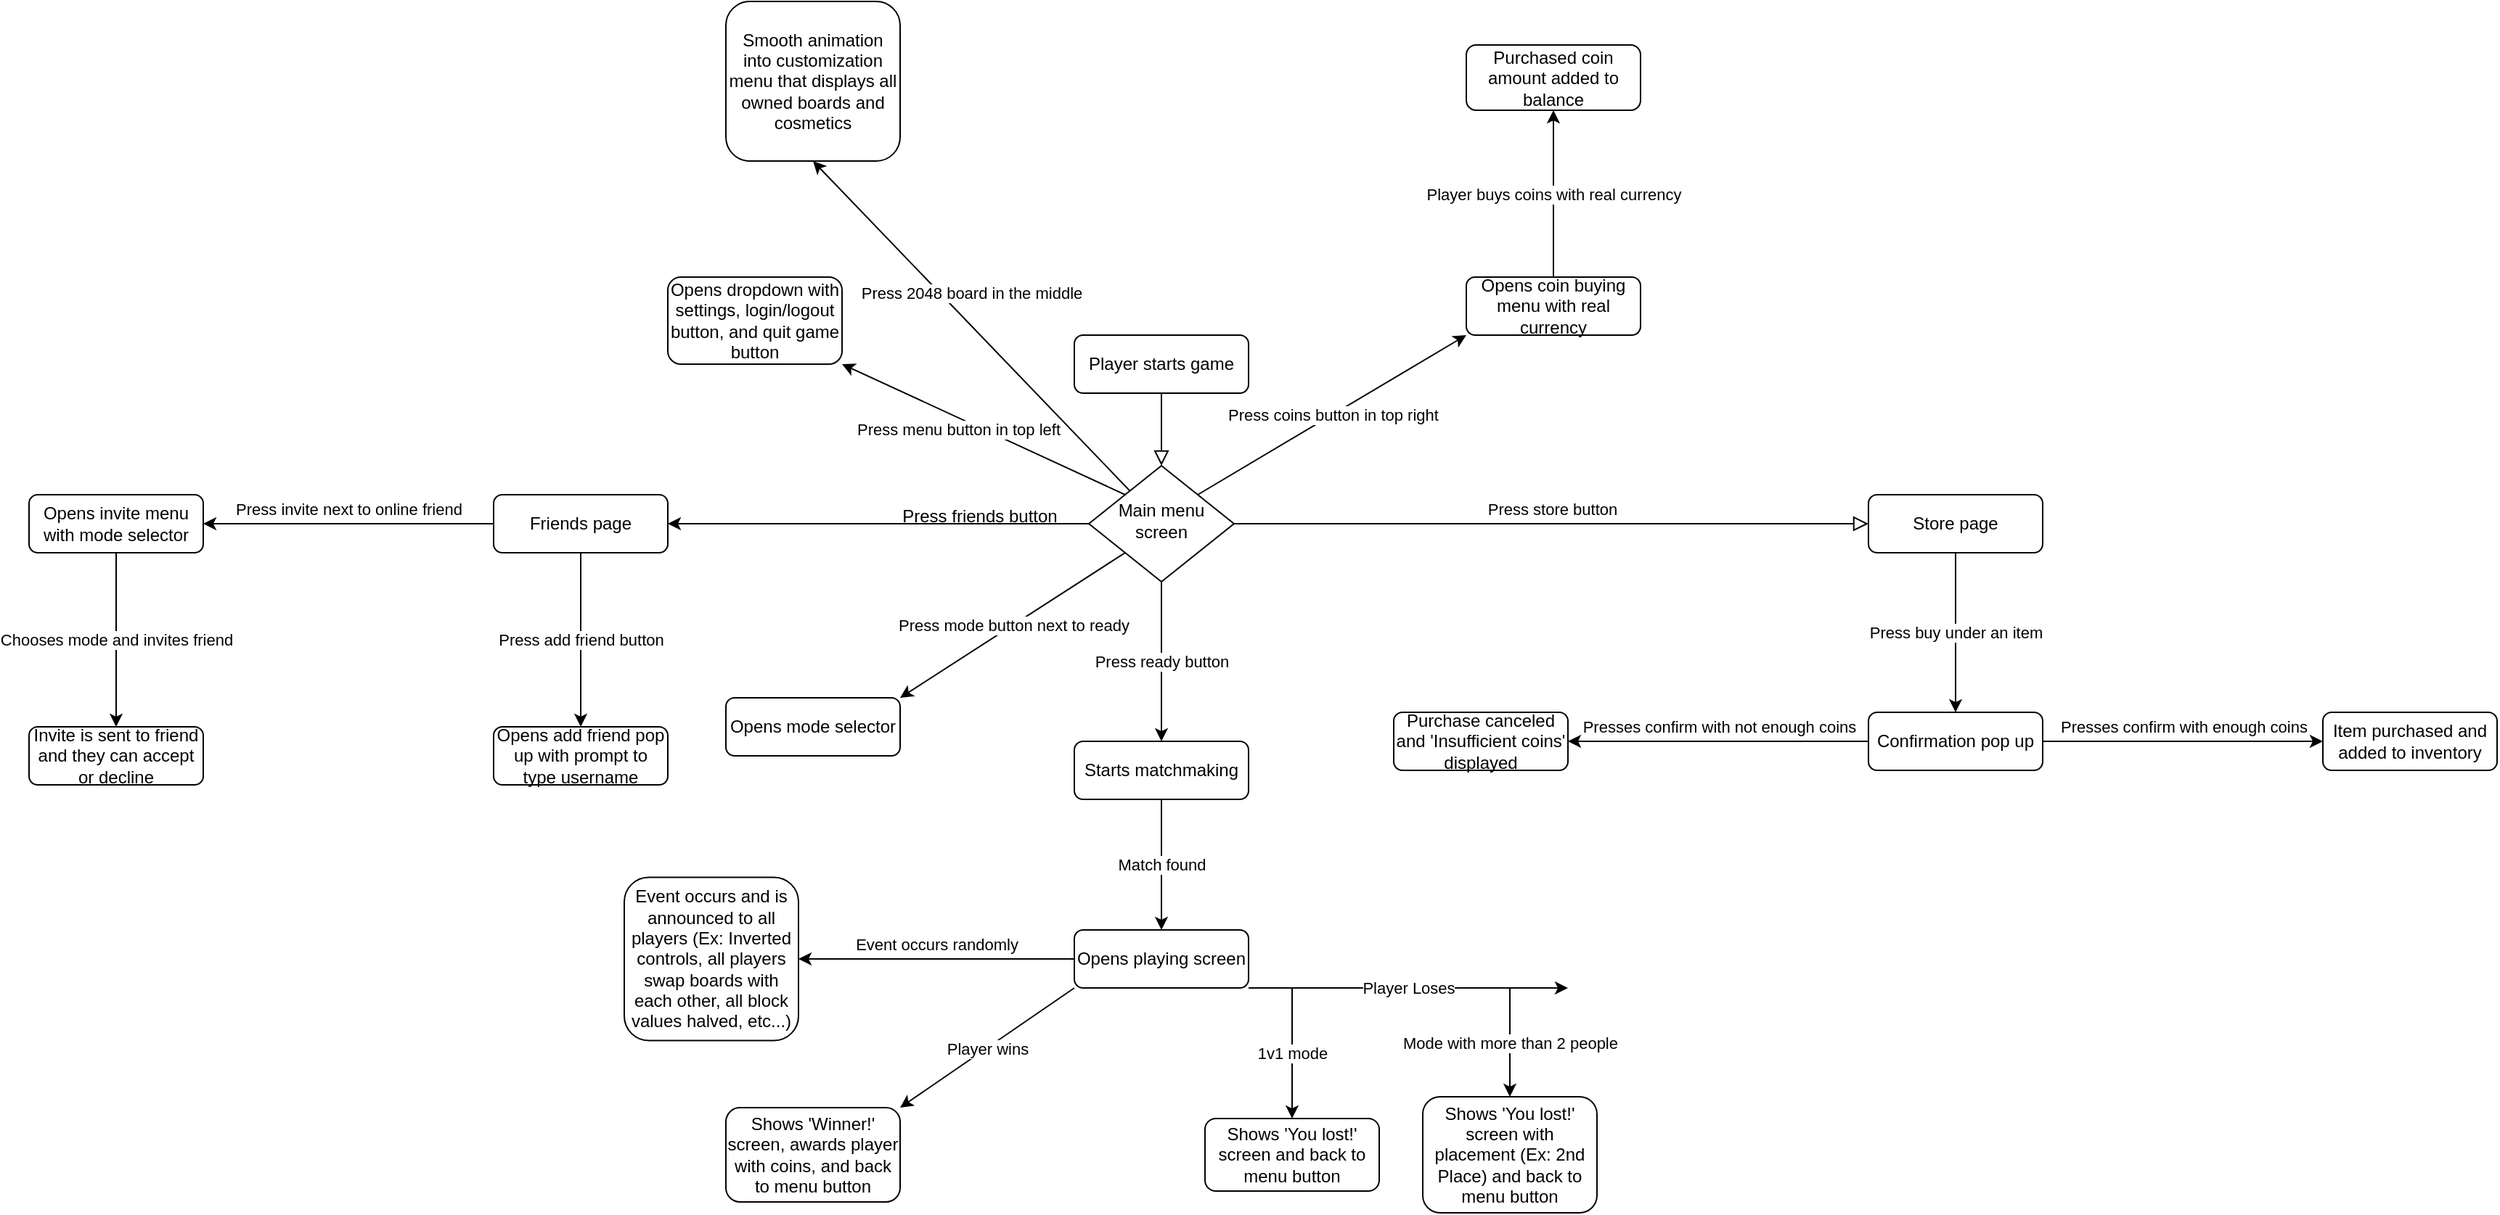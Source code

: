 <mxfile version="24.8.6">
  <diagram id="C5RBs43oDa-KdzZeNtuy" name="Page-1">
    <mxGraphModel dx="2261" dy="1941" grid="1" gridSize="10" guides="1" tooltips="1" connect="1" arrows="1" fold="1" page="1" pageScale="1" pageWidth="827" pageHeight="1169" math="0" shadow="0">
      <root>
        <mxCell id="WIyWlLk6GJQsqaUBKTNV-0" />
        <mxCell id="WIyWlLk6GJQsqaUBKTNV-1" parent="WIyWlLk6GJQsqaUBKTNV-0" />
        <mxCell id="WIyWlLk6GJQsqaUBKTNV-2" value="" style="rounded=0;html=1;jettySize=auto;orthogonalLoop=1;fontSize=11;endArrow=block;endFill=0;endSize=8;strokeWidth=1;shadow=0;labelBackgroundColor=none;edgeStyle=orthogonalEdgeStyle;" parent="WIyWlLk6GJQsqaUBKTNV-1" source="WIyWlLk6GJQsqaUBKTNV-3" target="WIyWlLk6GJQsqaUBKTNV-6" edge="1">
          <mxGeometry relative="1" as="geometry" />
        </mxCell>
        <mxCell id="WIyWlLk6GJQsqaUBKTNV-3" value="Player starts game" style="rounded=1;whiteSpace=wrap;html=1;fontSize=12;glass=0;strokeWidth=1;shadow=0;" parent="WIyWlLk6GJQsqaUBKTNV-1" vertex="1">
          <mxGeometry x="160" y="80" width="120" height="40" as="geometry" />
        </mxCell>
        <mxCell id="WIyWlLk6GJQsqaUBKTNV-5" value="Press store button" style="edgeStyle=orthogonalEdgeStyle;rounded=0;html=1;jettySize=auto;orthogonalLoop=1;fontSize=11;endArrow=block;endFill=0;endSize=8;strokeWidth=1;shadow=0;labelBackgroundColor=none;" parent="WIyWlLk6GJQsqaUBKTNV-1" source="WIyWlLk6GJQsqaUBKTNV-6" target="WIyWlLk6GJQsqaUBKTNV-7" edge="1">
          <mxGeometry y="10" relative="1" as="geometry">
            <mxPoint as="offset" />
          </mxGeometry>
        </mxCell>
        <mxCell id="TIEl4N58fSfIPEQDUaly-12" style="edgeStyle=orthogonalEdgeStyle;rounded=0;orthogonalLoop=1;jettySize=auto;html=1;exitX=0;exitY=0.5;exitDx=0;exitDy=0;labelPosition=center;verticalLabelPosition=middle;align=center;verticalAlign=middle;" edge="1" parent="WIyWlLk6GJQsqaUBKTNV-1" source="WIyWlLk6GJQsqaUBKTNV-6" target="TIEl4N58fSfIPEQDUaly-1">
          <mxGeometry relative="1" as="geometry" />
        </mxCell>
        <mxCell id="WIyWlLk6GJQsqaUBKTNV-6" value="Main menu screen" style="rhombus;whiteSpace=wrap;html=1;shadow=0;fontFamily=Helvetica;fontSize=12;align=center;strokeWidth=1;spacing=6;spacingTop=-4;" parent="WIyWlLk6GJQsqaUBKTNV-1" vertex="1">
          <mxGeometry x="170" y="170" width="100" height="80" as="geometry" />
        </mxCell>
        <mxCell id="WIyWlLk6GJQsqaUBKTNV-7" value="Store page" style="rounded=1;whiteSpace=wrap;html=1;fontSize=12;glass=0;strokeWidth=1;shadow=0;" parent="WIyWlLk6GJQsqaUBKTNV-1" vertex="1">
          <mxGeometry x="707" y="190" width="120" height="40" as="geometry" />
        </mxCell>
        <mxCell id="WIyWlLk6GJQsqaUBKTNV-12" value="Starts matchmaking" style="rounded=1;whiteSpace=wrap;html=1;fontSize=12;glass=0;strokeWidth=1;shadow=0;" parent="WIyWlLk6GJQsqaUBKTNV-1" vertex="1">
          <mxGeometry x="160" y="360" width="120" height="40" as="geometry" />
        </mxCell>
        <mxCell id="TIEl4N58fSfIPEQDUaly-1" value="Friends page" style="rounded=1;whiteSpace=wrap;html=1;" vertex="1" parent="WIyWlLk6GJQsqaUBKTNV-1">
          <mxGeometry x="-240" y="190" width="120" height="40" as="geometry" />
        </mxCell>
        <mxCell id="TIEl4N58fSfIPEQDUaly-13" value="Press friends button" style="text;strokeColor=none;align=center;fillColor=none;html=1;verticalAlign=middle;whiteSpace=wrap;rounded=0;" vertex="1" parent="WIyWlLk6GJQsqaUBKTNV-1">
          <mxGeometry x="40" y="190" width="110" height="30" as="geometry" />
        </mxCell>
        <mxCell id="TIEl4N58fSfIPEQDUaly-14" value="" style="endArrow=classic;html=1;rounded=0;entryX=0.5;entryY=0;entryDx=0;entryDy=0;exitX=0.5;exitY=1;exitDx=0;exitDy=0;" edge="1" parent="WIyWlLk6GJQsqaUBKTNV-1" source="WIyWlLk6GJQsqaUBKTNV-6" target="WIyWlLk6GJQsqaUBKTNV-12">
          <mxGeometry relative="1" as="geometry">
            <mxPoint x="230" y="290" as="sourcePoint" />
            <mxPoint x="330" y="290" as="targetPoint" />
          </mxGeometry>
        </mxCell>
        <mxCell id="TIEl4N58fSfIPEQDUaly-15" value="Press ready button" style="edgeLabel;resizable=0;html=1;;align=center;verticalAlign=middle;" connectable="0" vertex="1" parent="TIEl4N58fSfIPEQDUaly-14">
          <mxGeometry relative="1" as="geometry" />
        </mxCell>
        <mxCell id="TIEl4N58fSfIPEQDUaly-21" value="" style="endArrow=classic;html=1;rounded=0;exitX=0.5;exitY=1;exitDx=0;exitDy=0;entryX=0.5;entryY=0;entryDx=0;entryDy=0;" edge="1" parent="WIyWlLk6GJQsqaUBKTNV-1" source="WIyWlLk6GJQsqaUBKTNV-12" target="TIEl4N58fSfIPEQDUaly-23">
          <mxGeometry relative="1" as="geometry">
            <mxPoint x="185" y="390" as="sourcePoint" />
            <mxPoint x="220" y="500" as="targetPoint" />
          </mxGeometry>
        </mxCell>
        <mxCell id="TIEl4N58fSfIPEQDUaly-22" value="Match found" style="edgeLabel;resizable=0;html=1;;align=center;verticalAlign=middle;" connectable="0" vertex="1" parent="TIEl4N58fSfIPEQDUaly-21">
          <mxGeometry relative="1" as="geometry" />
        </mxCell>
        <mxCell id="TIEl4N58fSfIPEQDUaly-23" value="Opens playing screen" style="rounded=1;whiteSpace=wrap;html=1;" vertex="1" parent="WIyWlLk6GJQsqaUBKTNV-1">
          <mxGeometry x="160" y="490" width="120" height="40" as="geometry" />
        </mxCell>
        <mxCell id="TIEl4N58fSfIPEQDUaly-24" value="Opens mode selector" style="rounded=1;whiteSpace=wrap;html=1;fontSize=12;glass=0;strokeWidth=1;shadow=0;" vertex="1" parent="WIyWlLk6GJQsqaUBKTNV-1">
          <mxGeometry x="-80" y="330" width="120" height="40" as="geometry" />
        </mxCell>
        <mxCell id="TIEl4N58fSfIPEQDUaly-25" value="" style="endArrow=classic;html=1;rounded=0;exitX=0;exitY=1;exitDx=0;exitDy=0;entryX=1;entryY=0;entryDx=0;entryDy=0;" edge="1" parent="WIyWlLk6GJQsqaUBKTNV-1" source="WIyWlLk6GJQsqaUBKTNV-6" target="TIEl4N58fSfIPEQDUaly-24">
          <mxGeometry relative="1" as="geometry">
            <mxPoint x="45" y="270" as="sourcePoint" />
            <mxPoint x="145" y="270" as="targetPoint" />
          </mxGeometry>
        </mxCell>
        <mxCell id="TIEl4N58fSfIPEQDUaly-26" value="Press mode button next to ready" style="edgeLabel;resizable=0;html=1;;align=center;verticalAlign=middle;" connectable="0" vertex="1" parent="TIEl4N58fSfIPEQDUaly-25">
          <mxGeometry relative="1" as="geometry" />
        </mxCell>
        <mxCell id="TIEl4N58fSfIPEQDUaly-27" value="Shows &#39;You lost!&#39; screen and back to menu button" style="rounded=1;whiteSpace=wrap;html=1;" vertex="1" parent="WIyWlLk6GJQsqaUBKTNV-1">
          <mxGeometry x="250" y="620" width="120" height="50" as="geometry" />
        </mxCell>
        <mxCell id="TIEl4N58fSfIPEQDUaly-28" value="Shows &#39;Winner!&#39; screen, awards player with coins, and back to menu button" style="rounded=1;whiteSpace=wrap;html=1;" vertex="1" parent="WIyWlLk6GJQsqaUBKTNV-1">
          <mxGeometry x="-80" y="612.5" width="120" height="65" as="geometry" />
        </mxCell>
        <mxCell id="TIEl4N58fSfIPEQDUaly-29" value="" style="endArrow=classic;html=1;rounded=0;exitX=0;exitY=1;exitDx=0;exitDy=0;entryX=1;entryY=0;entryDx=0;entryDy=0;" edge="1" parent="WIyWlLk6GJQsqaUBKTNV-1" source="TIEl4N58fSfIPEQDUaly-23" target="TIEl4N58fSfIPEQDUaly-28">
          <mxGeometry relative="1" as="geometry">
            <mxPoint x="120" y="565" as="sourcePoint" />
            <mxPoint x="220" y="565" as="targetPoint" />
          </mxGeometry>
        </mxCell>
        <mxCell id="TIEl4N58fSfIPEQDUaly-30" value="Player wins" style="edgeLabel;resizable=0;html=1;;align=center;verticalAlign=middle;" connectable="0" vertex="1" parent="TIEl4N58fSfIPEQDUaly-29">
          <mxGeometry relative="1" as="geometry" />
        </mxCell>
        <mxCell id="TIEl4N58fSfIPEQDUaly-31" value="" style="endArrow=classic;html=1;rounded=0;exitX=1;exitY=1;exitDx=0;exitDy=0;" edge="1" parent="WIyWlLk6GJQsqaUBKTNV-1" source="TIEl4N58fSfIPEQDUaly-23">
          <mxGeometry relative="1" as="geometry">
            <mxPoint x="314" y="530" as="sourcePoint" />
            <mxPoint x="500" y="530" as="targetPoint" />
          </mxGeometry>
        </mxCell>
        <mxCell id="TIEl4N58fSfIPEQDUaly-32" value="Player Loses" style="edgeLabel;resizable=0;html=1;;align=center;verticalAlign=middle;" connectable="0" vertex="1" parent="TIEl4N58fSfIPEQDUaly-31">
          <mxGeometry relative="1" as="geometry" />
        </mxCell>
        <mxCell id="TIEl4N58fSfIPEQDUaly-33" value="Opens dropdown with settings, login/logout button, and quit game button" style="rounded=1;whiteSpace=wrap;html=1;" vertex="1" parent="WIyWlLk6GJQsqaUBKTNV-1">
          <mxGeometry x="-120" y="40" width="120" height="60" as="geometry" />
        </mxCell>
        <mxCell id="TIEl4N58fSfIPEQDUaly-34" value="" style="endArrow=classic;html=1;rounded=0;exitX=0;exitY=0;exitDx=0;exitDy=0;entryX=1;entryY=1;entryDx=0;entryDy=0;" edge="1" parent="WIyWlLk6GJQsqaUBKTNV-1" source="WIyWlLk6GJQsqaUBKTNV-6" target="TIEl4N58fSfIPEQDUaly-33">
          <mxGeometry relative="1" as="geometry">
            <mxPoint x="90" y="150" as="sourcePoint" />
            <mxPoint x="190" y="150" as="targetPoint" />
          </mxGeometry>
        </mxCell>
        <mxCell id="TIEl4N58fSfIPEQDUaly-35" value="Press menu button in top left" style="edgeLabel;resizable=0;html=1;;align=center;verticalAlign=middle;" connectable="0" vertex="1" parent="TIEl4N58fSfIPEQDUaly-34">
          <mxGeometry relative="1" as="geometry">
            <mxPoint x="-18" as="offset" />
          </mxGeometry>
        </mxCell>
        <mxCell id="TIEl4N58fSfIPEQDUaly-37" value="Opens coin buying menu with real currency" style="rounded=1;whiteSpace=wrap;html=1;" vertex="1" parent="WIyWlLk6GJQsqaUBKTNV-1">
          <mxGeometry x="430" y="40" width="120" height="40" as="geometry" />
        </mxCell>
        <mxCell id="TIEl4N58fSfIPEQDUaly-38" value="" style="endArrow=classic;html=1;rounded=0;exitX=1;exitY=0;exitDx=0;exitDy=0;entryX=0;entryY=1;entryDx=0;entryDy=0;" edge="1" parent="WIyWlLk6GJQsqaUBKTNV-1" source="WIyWlLk6GJQsqaUBKTNV-6" target="TIEl4N58fSfIPEQDUaly-37">
          <mxGeometry relative="1" as="geometry">
            <mxPoint x="300" y="150" as="sourcePoint" />
            <mxPoint x="400" y="150" as="targetPoint" />
          </mxGeometry>
        </mxCell>
        <mxCell id="TIEl4N58fSfIPEQDUaly-39" value="Press coins button in top right" style="edgeLabel;resizable=0;html=1;;align=center;verticalAlign=middle;" connectable="0" vertex="1" parent="TIEl4N58fSfIPEQDUaly-38">
          <mxGeometry relative="1" as="geometry" />
        </mxCell>
        <mxCell id="TIEl4N58fSfIPEQDUaly-40" value="Confirmation pop up" style="rounded=1;whiteSpace=wrap;html=1;fontSize=12;glass=0;strokeWidth=1;shadow=0;" vertex="1" parent="WIyWlLk6GJQsqaUBKTNV-1">
          <mxGeometry x="707" y="340" width="120" height="40" as="geometry" />
        </mxCell>
        <mxCell id="TIEl4N58fSfIPEQDUaly-41" value="" style="endArrow=classic;html=1;rounded=0;exitX=0.5;exitY=1;exitDx=0;exitDy=0;entryX=0.5;entryY=0;entryDx=0;entryDy=0;" edge="1" parent="WIyWlLk6GJQsqaUBKTNV-1" source="WIyWlLk6GJQsqaUBKTNV-7" target="TIEl4N58fSfIPEQDUaly-40">
          <mxGeometry relative="1" as="geometry">
            <mxPoint x="520" y="290" as="sourcePoint" />
            <mxPoint x="520" y="330" as="targetPoint" />
          </mxGeometry>
        </mxCell>
        <mxCell id="TIEl4N58fSfIPEQDUaly-42" value="Press buy under an item" style="edgeLabel;resizable=0;html=1;;align=center;verticalAlign=middle;" connectable="0" vertex="1" parent="TIEl4N58fSfIPEQDUaly-41">
          <mxGeometry relative="1" as="geometry" />
        </mxCell>
        <mxCell id="TIEl4N58fSfIPEQDUaly-43" value="" style="endArrow=classic;html=1;rounded=0;exitX=1;exitY=0.5;exitDx=0;exitDy=0;entryX=0;entryY=0.5;entryDx=0;entryDy=0;" edge="1" parent="WIyWlLk6GJQsqaUBKTNV-1" source="TIEl4N58fSfIPEQDUaly-40" target="TIEl4N58fSfIPEQDUaly-45">
          <mxGeometry relative="1" as="geometry">
            <mxPoint x="630" y="359.5" as="sourcePoint" />
            <mxPoint x="860" y="360" as="targetPoint" />
          </mxGeometry>
        </mxCell>
        <mxCell id="TIEl4N58fSfIPEQDUaly-44" value="Presses confirm with enough coins" style="edgeLabel;resizable=0;html=1;;align=center;verticalAlign=middle;" connectable="0" vertex="1" parent="TIEl4N58fSfIPEQDUaly-43">
          <mxGeometry relative="1" as="geometry">
            <mxPoint y="-10" as="offset" />
          </mxGeometry>
        </mxCell>
        <mxCell id="TIEl4N58fSfIPEQDUaly-45" value="Item purchased and added to inventory" style="rounded=1;whiteSpace=wrap;html=1;fontSize=12;glass=0;strokeWidth=1;shadow=0;" vertex="1" parent="WIyWlLk6GJQsqaUBKTNV-1">
          <mxGeometry x="1020" y="340" width="120" height="40" as="geometry" />
        </mxCell>
        <mxCell id="TIEl4N58fSfIPEQDUaly-46" value="Purchase canceled and &#39;Insufficient coins&#39; displayed" style="rounded=1;whiteSpace=wrap;html=1;fontSize=12;glass=0;strokeWidth=1;shadow=0;" vertex="1" parent="WIyWlLk6GJQsqaUBKTNV-1">
          <mxGeometry x="380" y="340" width="120" height="40" as="geometry" />
        </mxCell>
        <mxCell id="TIEl4N58fSfIPEQDUaly-47" value="" style="endArrow=classic;html=1;rounded=0;exitX=0;exitY=0.5;exitDx=0;exitDy=0;entryX=1;entryY=0.5;entryDx=0;entryDy=0;" edge="1" parent="WIyWlLk6GJQsqaUBKTNV-1" source="TIEl4N58fSfIPEQDUaly-40" target="TIEl4N58fSfIPEQDUaly-46">
          <mxGeometry relative="1" as="geometry">
            <mxPoint x="440" y="370" as="sourcePoint" />
            <mxPoint x="540" y="370" as="targetPoint" />
          </mxGeometry>
        </mxCell>
        <mxCell id="TIEl4N58fSfIPEQDUaly-48" value="Presses confirm with not enough coins" style="edgeLabel;resizable=0;html=1;;align=center;verticalAlign=middle;" connectable="0" vertex="1" parent="TIEl4N58fSfIPEQDUaly-47">
          <mxGeometry relative="1" as="geometry">
            <mxPoint y="-10" as="offset" />
          </mxGeometry>
        </mxCell>
        <mxCell id="TIEl4N58fSfIPEQDUaly-50" value="Opens invite menu with mode selector" style="rounded=1;whiteSpace=wrap;html=1;" vertex="1" parent="WIyWlLk6GJQsqaUBKTNV-1">
          <mxGeometry x="-560" y="190" width="120" height="40" as="geometry" />
        </mxCell>
        <mxCell id="TIEl4N58fSfIPEQDUaly-51" value="" style="endArrow=classic;html=1;rounded=0;exitX=0;exitY=0.5;exitDx=0;exitDy=0;entryX=1;entryY=0.5;entryDx=0;entryDy=0;" edge="1" parent="WIyWlLk6GJQsqaUBKTNV-1" source="TIEl4N58fSfIPEQDUaly-1" target="TIEl4N58fSfIPEQDUaly-50">
          <mxGeometry relative="1" as="geometry">
            <mxPoint x="-330" y="220" as="sourcePoint" />
            <mxPoint x="-230" y="220" as="targetPoint" />
          </mxGeometry>
        </mxCell>
        <mxCell id="TIEl4N58fSfIPEQDUaly-52" value="Press invite next to online friend" style="edgeLabel;resizable=0;html=1;;align=center;verticalAlign=middle;" connectable="0" vertex="1" parent="TIEl4N58fSfIPEQDUaly-51">
          <mxGeometry relative="1" as="geometry">
            <mxPoint y="-10" as="offset" />
          </mxGeometry>
        </mxCell>
        <mxCell id="TIEl4N58fSfIPEQDUaly-53" value="Invite is sent to friend and they can accept or decline" style="rounded=1;whiteSpace=wrap;html=1;" vertex="1" parent="WIyWlLk6GJQsqaUBKTNV-1">
          <mxGeometry x="-560" y="350" width="120" height="40" as="geometry" />
        </mxCell>
        <mxCell id="TIEl4N58fSfIPEQDUaly-54" value="" style="endArrow=classic;html=1;rounded=0;exitX=0.5;exitY=1;exitDx=0;exitDy=0;entryX=0.5;entryY=0;entryDx=0;entryDy=0;" edge="1" parent="WIyWlLk6GJQsqaUBKTNV-1" source="TIEl4N58fSfIPEQDUaly-50" target="TIEl4N58fSfIPEQDUaly-53">
          <mxGeometry relative="1" as="geometry">
            <mxPoint x="-450" y="280" as="sourcePoint" />
            <mxPoint x="-350" y="280" as="targetPoint" />
          </mxGeometry>
        </mxCell>
        <mxCell id="TIEl4N58fSfIPEQDUaly-55" value="Chooses mode and invites friend" style="edgeLabel;resizable=0;html=1;;align=center;verticalAlign=middle;" connectable="0" vertex="1" parent="TIEl4N58fSfIPEQDUaly-54">
          <mxGeometry relative="1" as="geometry" />
        </mxCell>
        <mxCell id="TIEl4N58fSfIPEQDUaly-56" value="Opens add friend pop up with prompt to type username" style="rounded=1;whiteSpace=wrap;html=1;" vertex="1" parent="WIyWlLk6GJQsqaUBKTNV-1">
          <mxGeometry x="-240" y="350" width="120" height="40" as="geometry" />
        </mxCell>
        <mxCell id="TIEl4N58fSfIPEQDUaly-57" value="" style="endArrow=classic;html=1;rounded=0;exitX=0.5;exitY=1;exitDx=0;exitDy=0;entryX=0.5;entryY=0;entryDx=0;entryDy=0;" edge="1" parent="WIyWlLk6GJQsqaUBKTNV-1" source="TIEl4N58fSfIPEQDUaly-1" target="TIEl4N58fSfIPEQDUaly-56">
          <mxGeometry relative="1" as="geometry">
            <mxPoint x="-200" y="290" as="sourcePoint" />
            <mxPoint x="-100" y="290" as="targetPoint" />
          </mxGeometry>
        </mxCell>
        <mxCell id="TIEl4N58fSfIPEQDUaly-58" value="Press add friend button" style="edgeLabel;resizable=0;html=1;;align=center;verticalAlign=middle;" connectable="0" vertex="1" parent="TIEl4N58fSfIPEQDUaly-57">
          <mxGeometry relative="1" as="geometry" />
        </mxCell>
        <mxCell id="TIEl4N58fSfIPEQDUaly-59" value="Smooth animation into customization menu that displays all owned boards and cosmetics" style="rounded=1;whiteSpace=wrap;html=1;" vertex="1" parent="WIyWlLk6GJQsqaUBKTNV-1">
          <mxGeometry x="-80" y="-150" width="120" height="110" as="geometry" />
        </mxCell>
        <mxCell id="TIEl4N58fSfIPEQDUaly-62" value="" style="endArrow=classic;html=1;rounded=0;entryX=0.5;entryY=1;entryDx=0;entryDy=0;" edge="1" parent="WIyWlLk6GJQsqaUBKTNV-1" source="WIyWlLk6GJQsqaUBKTNV-6" target="TIEl4N58fSfIPEQDUaly-59">
          <mxGeometry relative="1" as="geometry">
            <mxPoint x="70" y="50" as="sourcePoint" />
            <mxPoint x="30" y="-20" as="targetPoint" />
          </mxGeometry>
        </mxCell>
        <mxCell id="TIEl4N58fSfIPEQDUaly-63" value="Press 2048 board in the middle" style="edgeLabel;resizable=0;html=1;;align=center;verticalAlign=middle;" connectable="0" vertex="1" parent="TIEl4N58fSfIPEQDUaly-62">
          <mxGeometry relative="1" as="geometry">
            <mxPoint y="-23" as="offset" />
          </mxGeometry>
        </mxCell>
        <mxCell id="TIEl4N58fSfIPEQDUaly-65" value="Shows &#39;You lost!&#39; screen with placement (Ex: 2nd Place) and back to menu button" style="rounded=1;whiteSpace=wrap;html=1;" vertex="1" parent="WIyWlLk6GJQsqaUBKTNV-1">
          <mxGeometry x="400" y="605" width="120" height="80" as="geometry" />
        </mxCell>
        <mxCell id="TIEl4N58fSfIPEQDUaly-67" value="" style="endArrow=classic;html=1;rounded=0;entryX=0.5;entryY=0;entryDx=0;entryDy=0;" edge="1" parent="WIyWlLk6GJQsqaUBKTNV-1" target="TIEl4N58fSfIPEQDUaly-27">
          <mxGeometry relative="1" as="geometry">
            <mxPoint x="310" y="530" as="sourcePoint" />
            <mxPoint x="310" y="590" as="targetPoint" />
          </mxGeometry>
        </mxCell>
        <mxCell id="TIEl4N58fSfIPEQDUaly-68" value="1v1 mode" style="edgeLabel;resizable=0;html=1;;align=center;verticalAlign=middle;" connectable="0" vertex="1" parent="TIEl4N58fSfIPEQDUaly-67">
          <mxGeometry relative="1" as="geometry" />
        </mxCell>
        <mxCell id="TIEl4N58fSfIPEQDUaly-70" value="" style="endArrow=classic;html=1;rounded=0;entryX=0.5;entryY=0;entryDx=0;entryDy=0;" edge="1" parent="WIyWlLk6GJQsqaUBKTNV-1" target="TIEl4N58fSfIPEQDUaly-65">
          <mxGeometry relative="1" as="geometry">
            <mxPoint x="460" y="530" as="sourcePoint" />
            <mxPoint x="524" y="565" as="targetPoint" />
          </mxGeometry>
        </mxCell>
        <mxCell id="TIEl4N58fSfIPEQDUaly-71" value="Mode with more than 2 people" style="edgeLabel;resizable=0;html=1;;align=center;verticalAlign=middle;" connectable="0" vertex="1" parent="TIEl4N58fSfIPEQDUaly-70">
          <mxGeometry relative="1" as="geometry" />
        </mxCell>
        <mxCell id="TIEl4N58fSfIPEQDUaly-72" value="" style="endArrow=classic;html=1;rounded=0;exitX=0.5;exitY=0;exitDx=0;exitDy=0;entryX=0.5;entryY=1;entryDx=0;entryDy=0;" edge="1" parent="WIyWlLk6GJQsqaUBKTNV-1" source="TIEl4N58fSfIPEQDUaly-37" target="TIEl4N58fSfIPEQDUaly-74">
          <mxGeometry relative="1" as="geometry">
            <mxPoint x="470" y="-20" as="sourcePoint" />
            <mxPoint x="490" y="-70" as="targetPoint" />
          </mxGeometry>
        </mxCell>
        <mxCell id="TIEl4N58fSfIPEQDUaly-73" value="Player buys coins with real currency" style="edgeLabel;resizable=0;html=1;;align=center;verticalAlign=middle;" connectable="0" vertex="1" parent="TIEl4N58fSfIPEQDUaly-72">
          <mxGeometry relative="1" as="geometry" />
        </mxCell>
        <mxCell id="TIEl4N58fSfIPEQDUaly-74" value="Purchased coin amount added to balance" style="rounded=1;whiteSpace=wrap;html=1;" vertex="1" parent="WIyWlLk6GJQsqaUBKTNV-1">
          <mxGeometry x="430" y="-120" width="120" height="45" as="geometry" />
        </mxCell>
        <mxCell id="TIEl4N58fSfIPEQDUaly-76" value="Event occurs and is announced to all players (Ex: Inverted controls, all players swap boards with each other, all block values halved, etc...)" style="rounded=1;whiteSpace=wrap;html=1;" vertex="1" parent="WIyWlLk6GJQsqaUBKTNV-1">
          <mxGeometry x="-150" y="453.75" width="120" height="112.5" as="geometry" />
        </mxCell>
        <mxCell id="TIEl4N58fSfIPEQDUaly-78" value="" style="endArrow=classic;html=1;rounded=0;exitX=0;exitY=0.5;exitDx=0;exitDy=0;entryX=1;entryY=0.5;entryDx=0;entryDy=0;" edge="1" parent="WIyWlLk6GJQsqaUBKTNV-1" source="TIEl4N58fSfIPEQDUaly-23" target="TIEl4N58fSfIPEQDUaly-76">
          <mxGeometry relative="1" as="geometry">
            <mxPoint y="530" as="sourcePoint" />
            <mxPoint x="100" y="530" as="targetPoint" />
          </mxGeometry>
        </mxCell>
        <mxCell id="TIEl4N58fSfIPEQDUaly-79" value="Event occurs randomly" style="edgeLabel;resizable=0;html=1;;align=center;verticalAlign=middle;" connectable="0" vertex="1" parent="TIEl4N58fSfIPEQDUaly-78">
          <mxGeometry relative="1" as="geometry">
            <mxPoint y="-10" as="offset" />
          </mxGeometry>
        </mxCell>
      </root>
    </mxGraphModel>
  </diagram>
</mxfile>
